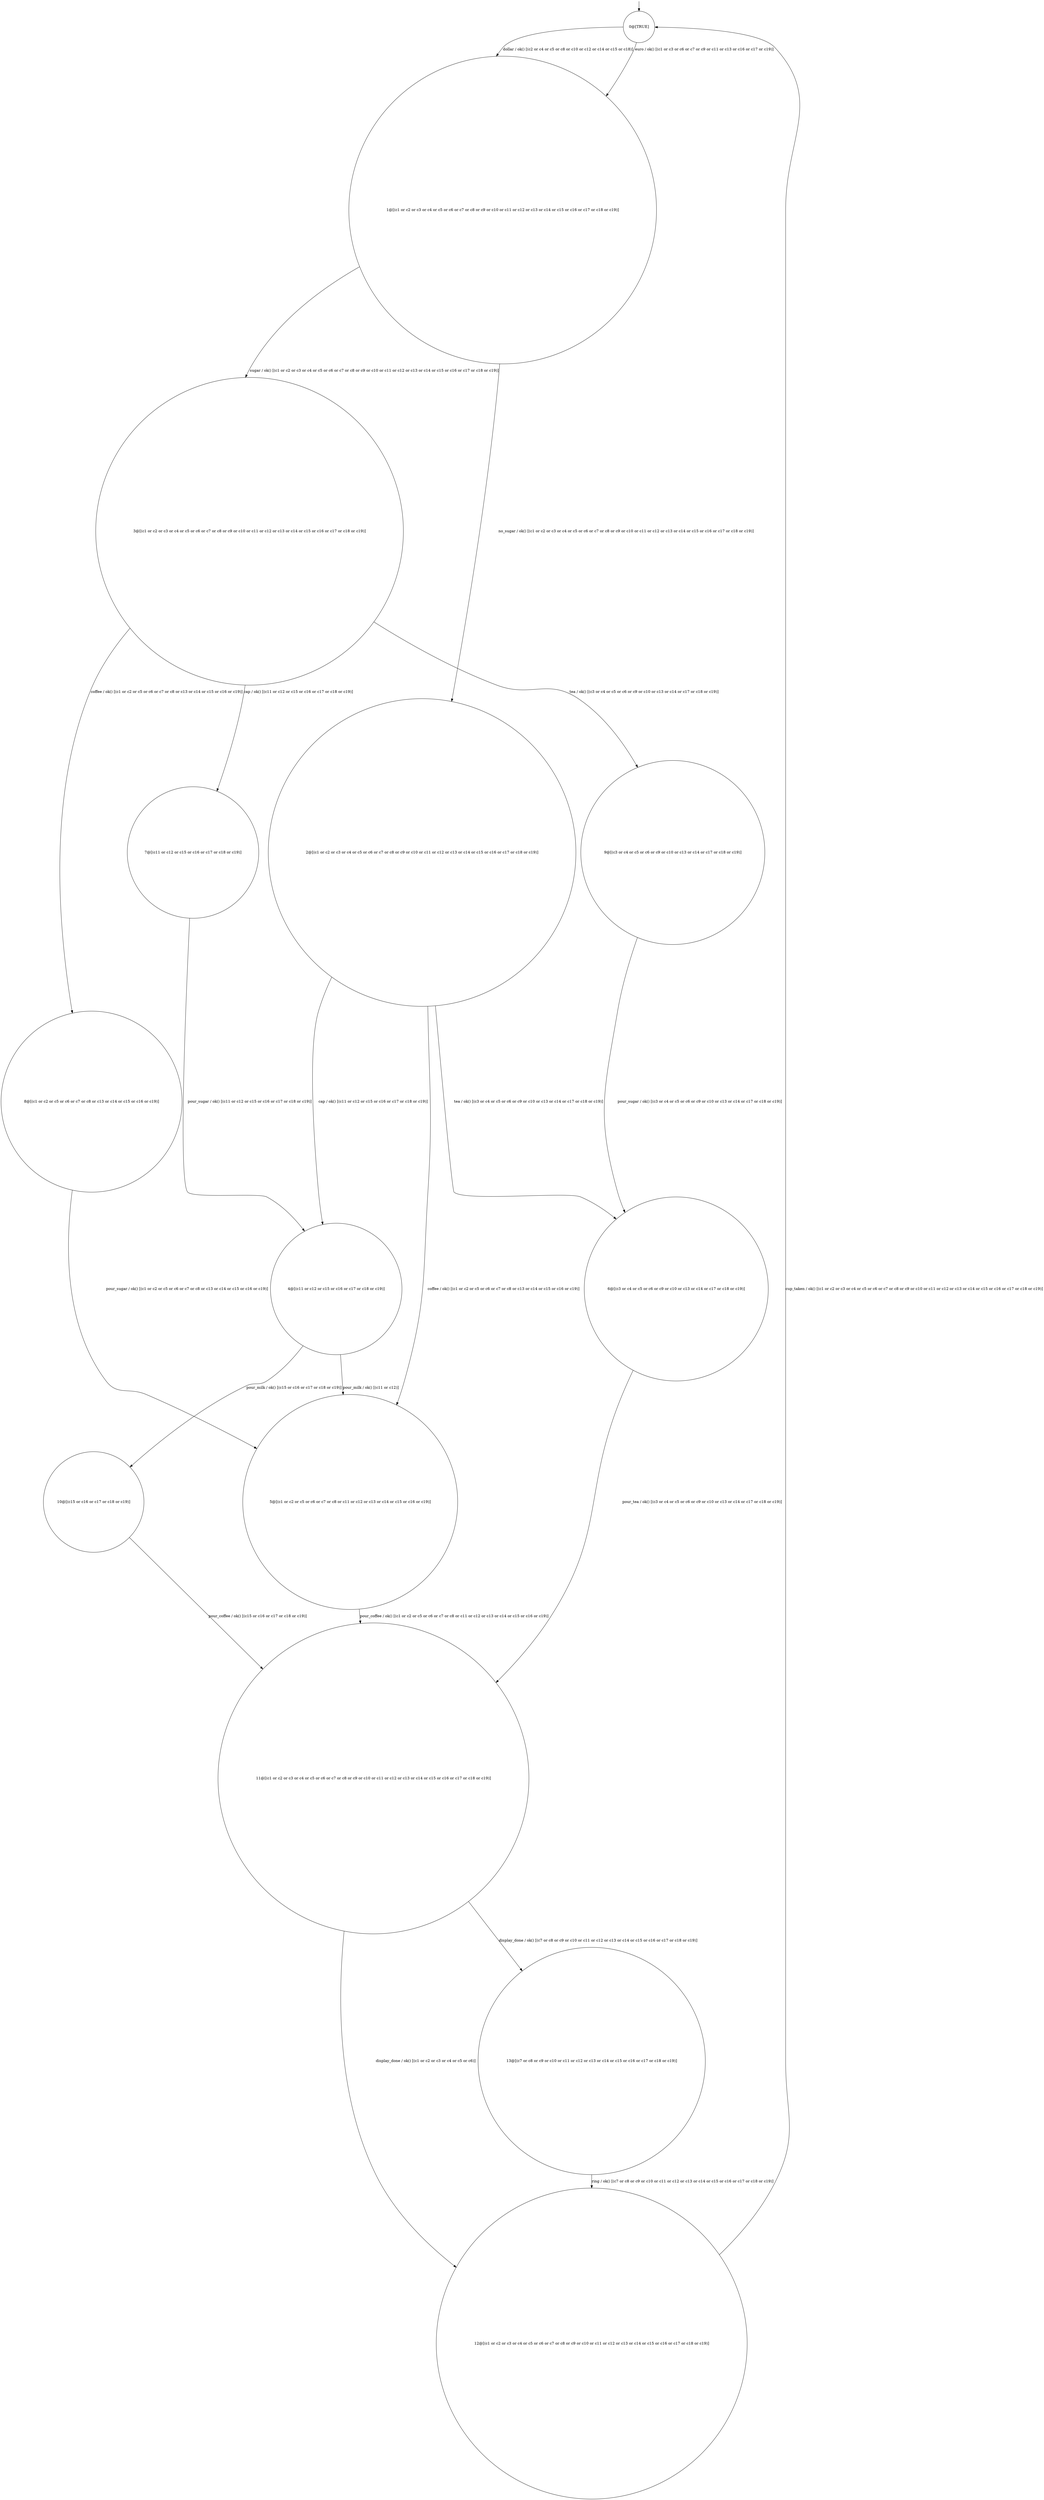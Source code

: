 digraph g {
	edge [lblstyle="above, sloped"];
	s0 [shape="circle" label="0@[TRUE]"];
	s1 [shape="circle" label="1@[(c1 or c2 or c3 or c4 or c5 or c6 or c7 or c8 or c9 or c10 or c11 or c12 or c13 or c14 or c15 or c16 or c17 or c18 or c19)]"];
	s2 [shape="circle" label="2@[(c1 or c2 or c3 or c4 or c5 or c6 or c7 or c8 or c9 or c10 or c11 or c12 or c13 or c14 or c15 or c16 or c17 or c18 or c19)]"];
	s3 [shape="circle" label="3@[(c1 or c2 or c3 or c4 or c5 or c6 or c7 or c8 or c9 or c10 or c11 or c12 or c13 or c14 or c15 or c16 or c17 or c18 or c19)]"];
	s4 [shape="circle" label="4@[(c11 or c12 or c15 or c16 or c17 or c18 or c19)]"];
	s5 [shape="circle" label="5@[(c1 or c2 or c5 or c6 or c7 or c8 or c11 or c12 or c13 or c14 or c15 or c16 or c19)]"];
	s6 [shape="circle" label="6@[(c3 or c4 or c5 or c6 or c9 or c10 or c13 or c14 or c17 or c18 or c19)]"];
	s7 [shape="circle" label="7@[(c11 or c12 or c15 or c16 or c17 or c18 or c19)]"];
	s8 [shape="circle" label="8@[(c1 or c2 or c5 or c6 or c7 or c8 or c13 or c14 or c15 or c16 or c19)]"];
	s9 [shape="circle" label="9@[(c3 or c4 or c5 or c6 or c9 or c10 or c13 or c14 or c17 or c18 or c19)]"];
	s10 [shape="circle" label="10@[(c15 or c16 or c17 or c18 or c19)]"];
	s11 [shape="circle" label="11@[(c1 or c2 or c3 or c4 or c5 or c6 or c7 or c8 or c9 or c10 or c11 or c12 or c13 or c14 or c15 or c16 or c17 or c18 or c19)]"];
	s12 [shape="circle" label="12@[(c1 or c2 or c3 or c4 or c5 or c6 or c7 or c8 or c9 or c10 or c11 or c12 or c13 or c14 or c15 or c16 or c17 or c18 or c19)]"];
	s13 [shape="circle" label="13@[(c7 or c8 or c9 or c10 or c11 or c12 or c13 or c14 or c15 or c16 or c17 or c18 or c19)]"];
	s0 -> s1 [label="dollar / ok() [(c2 or c4 or c5 or c8 or c10 or c12 or c14 or c15 or c18)]"];
	s0 -> s1 [label="euro / ok() [(c1 or c3 or c6 or c7 or c9 or c11 or c13 or c16 or c17 or c19)]"];
	s1 -> s2 [label="no_sugar / ok() [(c1 or c2 or c3 or c4 or c5 or c6 or c7 or c8 or c9 or c10 or c11 or c12 or c13 or c14 or c15 or c16 or c17 or c18 or c19)]"];
	s1 -> s3 [label="sugar / ok() [(c1 or c2 or c3 or c4 or c5 or c6 or c7 or c8 or c9 or c10 or c11 or c12 or c13 or c14 or c15 or c16 or c17 or c18 or c19)]"];
	s2 -> s4 [label="cap / ok() [(c11 or c12 or c15 or c16 or c17 or c18 or c19)]"];
	s2 -> s5 [label="coffee / ok() [(c1 or c2 or c5 or c6 or c7 or c8 or c13 or c14 or c15 or c16 or c19)]"];
	s2 -> s6 [label="tea / ok() [(c3 or c4 or c5 or c6 or c9 or c10 or c13 or c14 or c17 or c18 or c19)]"];
	s3 -> s7 [label="cap / ok() [(c11 or c12 or c15 or c16 or c17 or c18 or c19)]"];
	s3 -> s8 [label="coffee / ok() [(c1 or c2 or c5 or c6 or c7 or c8 or c13 or c14 or c15 or c16 or c19)]"];
	s3 -> s9 [label="tea / ok() [(c3 or c4 or c5 or c6 or c9 or c10 or c13 or c14 or c17 or c18 or c19)]"];
	s4 -> s10 [label="pour_milk / ok() [(c15 or c16 or c17 or c18 or c19)]"];
	s4 -> s5 [label="pour_milk / ok() [(c11 or c12)]"];
	s5 -> s11 [label="pour_coffee / ok() [(c1 or c2 or c5 or c6 or c7 or c8 or c11 or c12 or c13 or c14 or c15 or c16 or c19)]"];
	s6 -> s11 [label="pour_tea / ok() [(c3 or c4 or c5 or c6 or c9 or c10 or c13 or c14 or c17 or c18 or c19)]"];
	s7 -> s4 [label="pour_sugar / ok() [(c11 or c12 or c15 or c16 or c17 or c18 or c19)]"];
	s8 -> s5 [label="pour_sugar / ok() [(c1 or c2 or c5 or c6 or c7 or c8 or c13 or c14 or c15 or c16 or c19)]"];
	s9 -> s6 [label="pour_sugar / ok() [(c3 or c4 or c5 or c6 or c9 or c10 or c13 or c14 or c17 or c18 or c19)]"];
	s10 -> s11 [label="pour_coffee / ok() [(c15 or c16 or c17 or c18 or c19)]"];
	s11 -> s13 [label="display_done / ok() [(c7 or c8 or c9 or c10 or c11 or c12 or c13 or c14 or c15 or c16 or c17 or c18 or c19)]"];
	s11 -> s12 [label="display_done / ok() [(c1 or c2 or c3 or c4 or c5 or c6)]"];
	s12 -> s0 [label="cup_taken / ok() [(c1 or c2 or c3 or c4 or c5 or c6 or c7 or c8 or c9 or c10 or c11 or c12 or c13 or c14 or c15 or c16 or c17 or c18 or c19)]"];
	s13 -> s12 [label="ring / ok() [(c7 or c8 or c9 or c10 or c11 or c12 or c13 or c14 or c15 or c16 or c17 or c18 or c19)]"];
	__start0 [label="" shape="none" width="0" height="0"];
	__start0 -> s0;
}